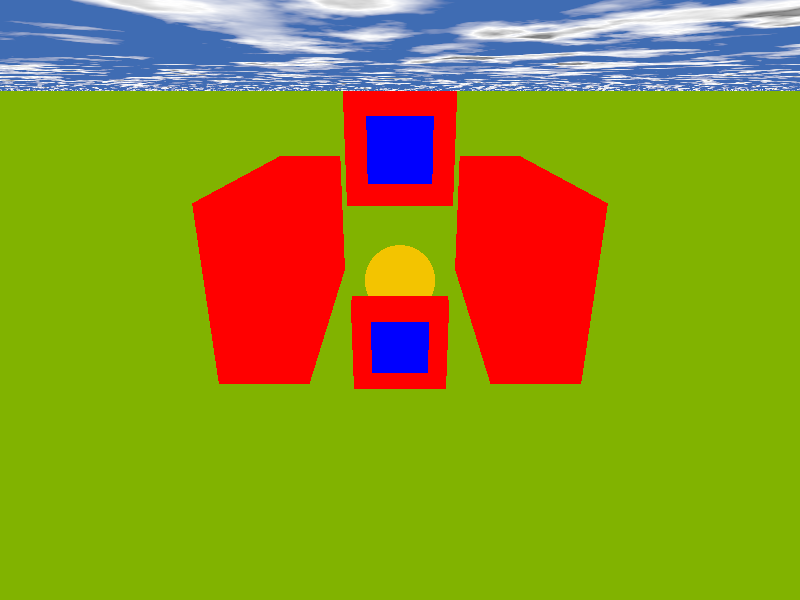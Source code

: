 #version 3.6;
global_settings{assumed_gamma 1.0}
#default{ finish{ ambient 0.1 diffuse 0.9 }}

#include "colors.inc"
#include "textures.inc"
#include "shapes.inc"

camera{ location  <0.0 , 3.0 ,-5.0>  //0.0,1.0,-3.0
        look_at   <0.0 , 1.0 , 0.0>
        right x*image_width/image_height
        angle 75 }

light_source{<1500,3000,-2500> color White}

plane{ <0,1,0>,1 hollow
		texture{
			pigment{ bozo turbulence 0.92
				color_map{
					[0.00 rgb<0.05,0.15,0.45>]
					[0.50 rgb<0.05,0.15,0.45>]
					[0.70 rgb<1,1,1>]
					[0.85 rgb<0.2,0.2,0.2>]
					[1.00 rgb<0.5,0.5,0.5>]
						}
				scale<1,1,1.5>*2.5
				translate<0,0,0>
				}
			finish {ambient 1 diffuse 0}
		}
		scale 10000}

fog { fog_type 2
	  distance 50
      color rgb<1,1,1>*0.8
	  fog_offset 0.1
 	  fog_alt 1.5
	  turbulence 1.8
	}

plane{ <0,1,0>, 0
		texture{
			pigment{ color rgb<0.22,0.45,0>}
			normal { bumps 0.75 scale 0.015}
			finish { phong 0.1}
		}
	}

sphere{ <0,0,2>, 0.5
			texture{
				pigment{ color rgb<0.9,0.55,0>}
				finish { phong 1}
			}
			translate<0,0.5,0>
	  }  

box{ <-2,0,0>, <-1,2,4>
		texture{
			pigment{ color rgb<1,0,0>}
			finish { specular 0.9}
		}
   }

box{ <2,0,0>, <1,2,4>
		texture{
			pigment{ color rgb<1,0,0>}
			finish { specular 0.9}
		}
	}

difference{
box{ <-0.5,0.0,-0.1>,< 0.5,1.0,0.1>
     texture{ pigment{ color Red}
              finish { phong 1.0 }}
   }
box{ <-0.3,0.2,-0.1>,< 0.3,0.8,0.1>
     texture{ pigment{ color Blue }
              finish { phong 1.0 }}
   }
rotate<0,0,0> translate<0,0,0>}

difference{
box{ <-0.5,2.0,-0.1>,< 0.5,3.0,0.1>
     texture{ pigment{ color Red}
              finish { phong 1.0 }}
   }
box{ <-0.3,2.2,-0.1>,< 0.3,2.8,0.1>
     texture{ pigment{ color Blue }
              finish { phong 1.0 }}
   }
rotate<0,0,0> translate<0,0,0>}
